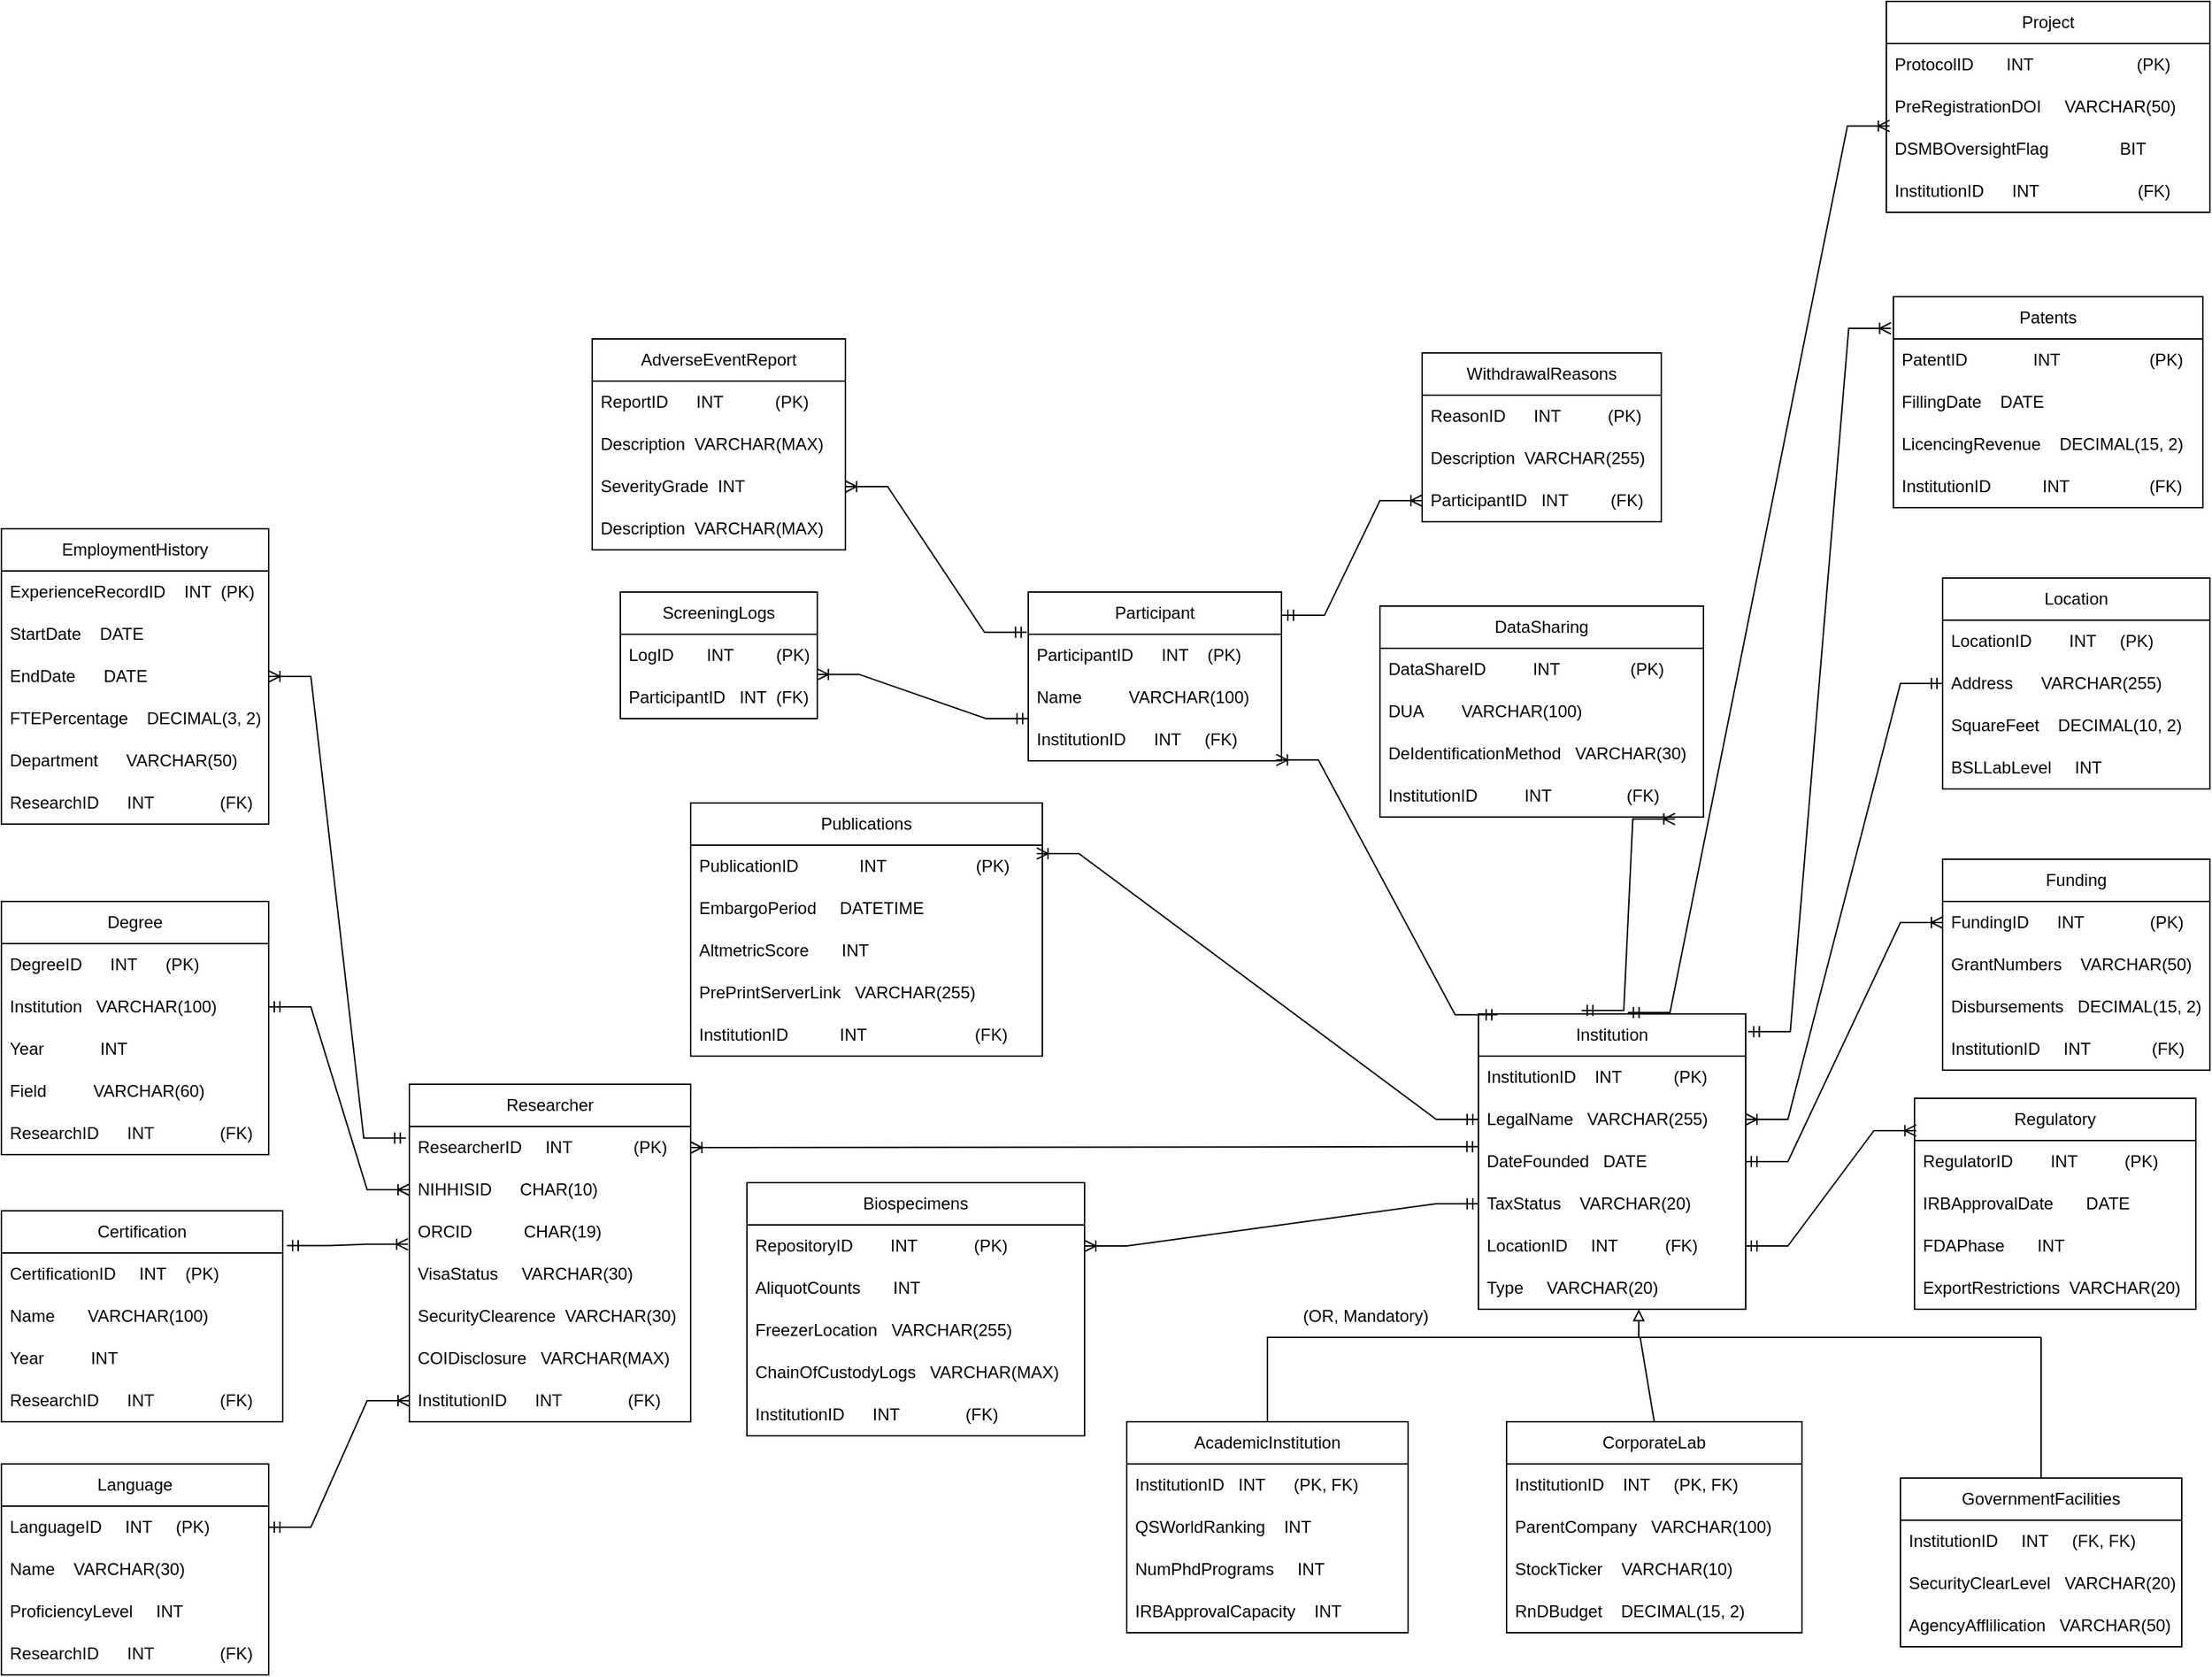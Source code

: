 <mxfile version="27.0.9">
  <diagram name="Page-1" id="7xl27Nad9fIrGrgWLKUk">
    <mxGraphModel dx="2130" dy="1952" grid="1" gridSize="10" guides="1" tooltips="1" connect="1" arrows="1" fold="1" page="1" pageScale="1" pageWidth="827" pageHeight="1169" math="0" shadow="0">
      <root>
        <mxCell id="0" />
        <mxCell id="1" parent="0" />
        <mxCell id="OEnr5w2i3k33_0JYLc7J-1" value="Institution" style="swimlane;fontStyle=0;childLayout=stackLayout;horizontal=1;startSize=30;horizontalStack=0;resizeParent=1;resizeParentMax=0;resizeLast=0;collapsible=1;marginBottom=0;whiteSpace=wrap;html=1;" parent="1" vertex="1">
          <mxGeometry x="260" width="190" height="210" as="geometry" />
        </mxCell>
        <mxCell id="OEnr5w2i3k33_0JYLc7J-2" value="InstitutionID&amp;nbsp; &amp;nbsp; INT&amp;nbsp; &amp;nbsp; &amp;nbsp; &amp;nbsp; &amp;nbsp; &amp;nbsp;(PK)" style="text;strokeColor=none;fillColor=none;align=left;verticalAlign=middle;spacingLeft=4;spacingRight=4;overflow=hidden;points=[[0,0.5],[1,0.5]];portConstraint=eastwest;rotatable=0;whiteSpace=wrap;html=1;" parent="OEnr5w2i3k33_0JYLc7J-1" vertex="1">
          <mxGeometry y="30" width="190" height="30" as="geometry" />
        </mxCell>
        <mxCell id="OEnr5w2i3k33_0JYLc7J-3" value="LegalName&amp;nbsp; &amp;nbsp;VARCHAR(255)" style="text;strokeColor=none;fillColor=none;align=left;verticalAlign=middle;spacingLeft=4;spacingRight=4;overflow=hidden;points=[[0,0.5],[1,0.5]];portConstraint=eastwest;rotatable=0;whiteSpace=wrap;html=1;" parent="OEnr5w2i3k33_0JYLc7J-1" vertex="1">
          <mxGeometry y="60" width="190" height="30" as="geometry" />
        </mxCell>
        <mxCell id="OEnr5w2i3k33_0JYLc7J-4" value="DateFounded&amp;nbsp; &amp;nbsp;DATE" style="text;strokeColor=none;fillColor=none;align=left;verticalAlign=middle;spacingLeft=4;spacingRight=4;overflow=hidden;points=[[0,0.5],[1,0.5]];portConstraint=eastwest;rotatable=0;whiteSpace=wrap;html=1;" parent="OEnr5w2i3k33_0JYLc7J-1" vertex="1">
          <mxGeometry y="90" width="190" height="30" as="geometry" />
        </mxCell>
        <mxCell id="OEnr5w2i3k33_0JYLc7J-5" value="TaxStatus&amp;nbsp; &amp;nbsp; VARCHAR(20)" style="text;strokeColor=none;fillColor=none;align=left;verticalAlign=middle;spacingLeft=4;spacingRight=4;overflow=hidden;points=[[0,0.5],[1,0.5]];portConstraint=eastwest;rotatable=0;whiteSpace=wrap;html=1;" parent="OEnr5w2i3k33_0JYLc7J-1" vertex="1">
          <mxGeometry y="120" width="190" height="30" as="geometry" />
        </mxCell>
        <mxCell id="OEnr5w2i3k33_0JYLc7J-31" value="LocationID&amp;nbsp; &amp;nbsp; &amp;nbsp;INT&amp;nbsp; &amp;nbsp; &amp;nbsp; &amp;nbsp; &amp;nbsp; (FK)" style="text;strokeColor=none;fillColor=none;align=left;verticalAlign=middle;spacingLeft=4;spacingRight=4;overflow=hidden;points=[[0,0.5],[1,0.5]];portConstraint=eastwest;rotatable=0;whiteSpace=wrap;html=1;" parent="OEnr5w2i3k33_0JYLc7J-1" vertex="1">
          <mxGeometry y="150" width="190" height="30" as="geometry" />
        </mxCell>
        <mxCell id="OEnr5w2i3k33_0JYLc7J-151" value="Type&amp;nbsp; &amp;nbsp; &amp;nbsp;VARCHAR(20)" style="text;strokeColor=none;fillColor=none;align=left;verticalAlign=middle;spacingLeft=4;spacingRight=4;overflow=hidden;points=[[0,0.5],[1,0.5]];portConstraint=eastwest;rotatable=0;whiteSpace=wrap;html=1;" parent="OEnr5w2i3k33_0JYLc7J-1" vertex="1">
          <mxGeometry y="180" width="190" height="30" as="geometry" />
        </mxCell>
        <mxCell id="OEnr5w2i3k33_0JYLc7J-6" value="AcademicInstitution" style="swimlane;fontStyle=0;childLayout=stackLayout;horizontal=1;startSize=30;horizontalStack=0;resizeParent=1;resizeParentMax=0;resizeLast=0;collapsible=1;marginBottom=0;whiteSpace=wrap;html=1;" parent="1" vertex="1">
          <mxGeometry x="10" y="290" width="200" height="150" as="geometry" />
        </mxCell>
        <mxCell id="OEnr5w2i3k33_0JYLc7J-7" value="InstitutionID&amp;nbsp; &amp;nbsp;INT&amp;nbsp; &amp;nbsp; &amp;nbsp; (PK, FK)" style="text;strokeColor=none;fillColor=none;align=left;verticalAlign=middle;spacingLeft=4;spacingRight=4;overflow=hidden;points=[[0,0.5],[1,0.5]];portConstraint=eastwest;rotatable=0;whiteSpace=wrap;html=1;" parent="OEnr5w2i3k33_0JYLc7J-6" vertex="1">
          <mxGeometry y="30" width="200" height="30" as="geometry" />
        </mxCell>
        <mxCell id="OEnr5w2i3k33_0JYLc7J-8" value="QSWorldRanking&amp;nbsp; &amp;nbsp; INT" style="text;strokeColor=none;fillColor=none;align=left;verticalAlign=middle;spacingLeft=4;spacingRight=4;overflow=hidden;points=[[0,0.5],[1,0.5]];portConstraint=eastwest;rotatable=0;whiteSpace=wrap;html=1;" parent="OEnr5w2i3k33_0JYLc7J-6" vertex="1">
          <mxGeometry y="60" width="200" height="30" as="geometry" />
        </mxCell>
        <mxCell id="OEnr5w2i3k33_0JYLc7J-9" value="NumPhdPrograms&amp;nbsp; &amp;nbsp; &amp;nbsp;INT" style="text;strokeColor=none;fillColor=none;align=left;verticalAlign=middle;spacingLeft=4;spacingRight=4;overflow=hidden;points=[[0,0.5],[1,0.5]];portConstraint=eastwest;rotatable=0;whiteSpace=wrap;html=1;" parent="OEnr5w2i3k33_0JYLc7J-6" vertex="1">
          <mxGeometry y="90" width="200" height="30" as="geometry" />
        </mxCell>
        <mxCell id="OEnr5w2i3k33_0JYLc7J-10" value="IRBApprovalCapacity&amp;nbsp; &amp;nbsp; INT" style="text;strokeColor=none;fillColor=none;align=left;verticalAlign=middle;spacingLeft=4;spacingRight=4;overflow=hidden;points=[[0,0.5],[1,0.5]];portConstraint=eastwest;rotatable=0;whiteSpace=wrap;html=1;" parent="OEnr5w2i3k33_0JYLc7J-6" vertex="1">
          <mxGeometry y="120" width="200" height="30" as="geometry" />
        </mxCell>
        <mxCell id="OEnr5w2i3k33_0JYLc7J-12" value="CorporateLab" style="swimlane;fontStyle=0;childLayout=stackLayout;horizontal=1;startSize=30;horizontalStack=0;resizeParent=1;resizeParentMax=0;resizeLast=0;collapsible=1;marginBottom=0;whiteSpace=wrap;html=1;" parent="1" vertex="1">
          <mxGeometry x="280" y="290" width="210" height="150" as="geometry" />
        </mxCell>
        <mxCell id="OEnr5w2i3k33_0JYLc7J-13" value="InstitutionID&amp;nbsp; &amp;nbsp; INT&amp;nbsp; &amp;nbsp; &amp;nbsp;(PK, FK)" style="text;strokeColor=none;fillColor=none;align=left;verticalAlign=middle;spacingLeft=4;spacingRight=4;overflow=hidden;points=[[0,0.5],[1,0.5]];portConstraint=eastwest;rotatable=0;whiteSpace=wrap;html=1;" parent="OEnr5w2i3k33_0JYLc7J-12" vertex="1">
          <mxGeometry y="30" width="210" height="30" as="geometry" />
        </mxCell>
        <mxCell id="OEnr5w2i3k33_0JYLc7J-14" value="ParentCompany&amp;nbsp; &amp;nbsp;VARCHAR(100)" style="text;strokeColor=none;fillColor=none;align=left;verticalAlign=middle;spacingLeft=4;spacingRight=4;overflow=hidden;points=[[0,0.5],[1,0.5]];portConstraint=eastwest;rotatable=0;whiteSpace=wrap;html=1;" parent="OEnr5w2i3k33_0JYLc7J-12" vertex="1">
          <mxGeometry y="60" width="210" height="30" as="geometry" />
        </mxCell>
        <mxCell id="OEnr5w2i3k33_0JYLc7J-15" value="StockTicker&amp;nbsp; &amp;nbsp; VARCHAR(10)" style="text;strokeColor=none;fillColor=none;align=left;verticalAlign=middle;spacingLeft=4;spacingRight=4;overflow=hidden;points=[[0,0.5],[1,0.5]];portConstraint=eastwest;rotatable=0;whiteSpace=wrap;html=1;" parent="OEnr5w2i3k33_0JYLc7J-12" vertex="1">
          <mxGeometry y="90" width="210" height="30" as="geometry" />
        </mxCell>
        <mxCell id="OEnr5w2i3k33_0JYLc7J-16" value="RnDBudget&amp;nbsp; &amp;nbsp; DECIMAL(15, 2)" style="text;strokeColor=none;fillColor=none;align=left;verticalAlign=middle;spacingLeft=4;spacingRight=4;overflow=hidden;points=[[0,0.5],[1,0.5]];portConstraint=eastwest;rotatable=0;whiteSpace=wrap;html=1;" parent="OEnr5w2i3k33_0JYLc7J-12" vertex="1">
          <mxGeometry y="120" width="210" height="30" as="geometry" />
        </mxCell>
        <mxCell id="OEnr5w2i3k33_0JYLc7J-17" value="GovernmentFacilities" style="swimlane;fontStyle=0;childLayout=stackLayout;horizontal=1;startSize=30;horizontalStack=0;resizeParent=1;resizeParentMax=0;resizeLast=0;collapsible=1;marginBottom=0;whiteSpace=wrap;html=1;" parent="1" vertex="1">
          <mxGeometry x="560" y="330" width="200" height="120" as="geometry" />
        </mxCell>
        <mxCell id="OEnr5w2i3k33_0JYLc7J-18" value="InstitutionID&amp;nbsp; &amp;nbsp; &amp;nbsp;INT&amp;nbsp; &amp;nbsp; &amp;nbsp;(FK, FK)" style="text;strokeColor=none;fillColor=none;align=left;verticalAlign=middle;spacingLeft=4;spacingRight=4;overflow=hidden;points=[[0,0.5],[1,0.5]];portConstraint=eastwest;rotatable=0;whiteSpace=wrap;html=1;" parent="OEnr5w2i3k33_0JYLc7J-17" vertex="1">
          <mxGeometry y="30" width="200" height="30" as="geometry" />
        </mxCell>
        <mxCell id="OEnr5w2i3k33_0JYLc7J-19" value="SecurityClearLevel&amp;nbsp; &amp;nbsp;VARCHAR(20)" style="text;strokeColor=none;fillColor=none;align=left;verticalAlign=middle;spacingLeft=4;spacingRight=4;overflow=hidden;points=[[0,0.5],[1,0.5]];portConstraint=eastwest;rotatable=0;whiteSpace=wrap;html=1;" parent="OEnr5w2i3k33_0JYLc7J-17" vertex="1">
          <mxGeometry y="60" width="200" height="30" as="geometry" />
        </mxCell>
        <mxCell id="OEnr5w2i3k33_0JYLc7J-20" value="AgencyAfflilication&amp;nbsp; &amp;nbsp;VARCHAR(50)" style="text;strokeColor=none;fillColor=none;align=left;verticalAlign=middle;spacingLeft=4;spacingRight=4;overflow=hidden;points=[[0,0.5],[1,0.5]];portConstraint=eastwest;rotatable=0;whiteSpace=wrap;html=1;" parent="OEnr5w2i3k33_0JYLc7J-17" vertex="1">
          <mxGeometry y="90" width="200" height="30" as="geometry" />
        </mxCell>
        <mxCell id="OEnr5w2i3k33_0JYLc7J-21" value="" style="endArrow=none;html=1;rounded=0;" parent="1" edge="1">
          <mxGeometry width="50" height="50" relative="1" as="geometry">
            <mxPoint x="110" y="230" as="sourcePoint" />
            <mxPoint x="660" y="230" as="targetPoint" />
          </mxGeometry>
        </mxCell>
        <mxCell id="OEnr5w2i3k33_0JYLc7J-22" value="" style="endArrow=none;html=1;rounded=0;entryX=0.5;entryY=0;entryDx=0;entryDy=0;" parent="1" target="OEnr5w2i3k33_0JYLc7J-17" edge="1">
          <mxGeometry width="50" height="50" relative="1" as="geometry">
            <mxPoint x="660" y="230" as="sourcePoint" />
            <mxPoint x="670" y="60" as="targetPoint" />
          </mxGeometry>
        </mxCell>
        <mxCell id="OEnr5w2i3k33_0JYLc7J-23" value="" style="endArrow=none;html=1;rounded=0;exitX=0.5;exitY=0;exitDx=0;exitDy=0;" parent="1" source="OEnr5w2i3k33_0JYLc7J-12" edge="1">
          <mxGeometry width="50" height="50" relative="1" as="geometry">
            <mxPoint x="370" y="240" as="sourcePoint" />
            <mxPoint x="375" y="230" as="targetPoint" />
          </mxGeometry>
        </mxCell>
        <mxCell id="OEnr5w2i3k33_0JYLc7J-24" value="" style="endArrow=none;html=1;rounded=0;exitX=0.5;exitY=0;exitDx=0;exitDy=0;" parent="1" source="OEnr5w2i3k33_0JYLc7J-6" edge="1">
          <mxGeometry width="50" height="50" relative="1" as="geometry">
            <mxPoint x="60" y="250" as="sourcePoint" />
            <mxPoint x="110" y="230" as="targetPoint" />
          </mxGeometry>
        </mxCell>
        <mxCell id="OEnr5w2i3k33_0JYLc7J-25" value="" style="endArrow=block;html=1;endFill=0;edgeStyle=elbowEdgeStyle;elbow=vertical;rounded=0;" parent="1" edge="1">
          <mxGeometry width="100" height="75" relative="1" as="geometry">
            <mxPoint x="110" y="240" as="sourcePoint" />
            <mxPoint x="374" y="210" as="targetPoint" />
            <Array as="points">
              <mxPoint x="319" y="230" />
            </Array>
          </mxGeometry>
        </mxCell>
        <mxCell id="OEnr5w2i3k33_0JYLc7J-26" value="Location" style="swimlane;fontStyle=0;childLayout=stackLayout;horizontal=1;startSize=30;horizontalStack=0;resizeParent=1;resizeParentMax=0;resizeLast=0;collapsible=1;marginBottom=0;whiteSpace=wrap;html=1;" parent="1" vertex="1">
          <mxGeometry x="590" y="-310" width="190" height="150" as="geometry" />
        </mxCell>
        <mxCell id="OEnr5w2i3k33_0JYLc7J-27" value="LocationID&amp;nbsp; &amp;nbsp; &amp;nbsp; &amp;nbsp; INT&amp;nbsp; &amp;nbsp; &amp;nbsp;(PK)" style="text;strokeColor=none;fillColor=none;align=left;verticalAlign=middle;spacingLeft=4;spacingRight=4;overflow=hidden;points=[[0,0.5],[1,0.5]];portConstraint=eastwest;rotatable=0;whiteSpace=wrap;html=1;" parent="OEnr5w2i3k33_0JYLc7J-26" vertex="1">
          <mxGeometry y="30" width="190" height="30" as="geometry" />
        </mxCell>
        <mxCell id="OEnr5w2i3k33_0JYLc7J-28" value="Address&amp;nbsp; &amp;nbsp; &amp;nbsp; VARCHAR(255)" style="text;strokeColor=none;fillColor=none;align=left;verticalAlign=middle;spacingLeft=4;spacingRight=4;overflow=hidden;points=[[0,0.5],[1,0.5]];portConstraint=eastwest;rotatable=0;whiteSpace=wrap;html=1;" parent="OEnr5w2i3k33_0JYLc7J-26" vertex="1">
          <mxGeometry y="60" width="190" height="30" as="geometry" />
        </mxCell>
        <mxCell id="OEnr5w2i3k33_0JYLc7J-29" value="SquareFeet&amp;nbsp; &amp;nbsp; DECIMAL(10, 2)" style="text;strokeColor=none;fillColor=none;align=left;verticalAlign=middle;spacingLeft=4;spacingRight=4;overflow=hidden;points=[[0,0.5],[1,0.5]];portConstraint=eastwest;rotatable=0;whiteSpace=wrap;html=1;" parent="OEnr5w2i3k33_0JYLc7J-26" vertex="1">
          <mxGeometry y="90" width="190" height="30" as="geometry" />
        </mxCell>
        <mxCell id="OEnr5w2i3k33_0JYLc7J-33" value="BSLLabLevel&amp;nbsp; &amp;nbsp; &amp;nbsp;INT" style="text;strokeColor=none;fillColor=none;align=left;verticalAlign=middle;spacingLeft=4;spacingRight=4;overflow=hidden;points=[[0,0.5],[1,0.5]];portConstraint=eastwest;rotatable=0;whiteSpace=wrap;html=1;" parent="OEnr5w2i3k33_0JYLc7J-26" vertex="1">
          <mxGeometry y="120" width="190" height="30" as="geometry" />
        </mxCell>
        <mxCell id="OEnr5w2i3k33_0JYLc7J-32" value="" style="edgeStyle=entityRelationEdgeStyle;fontSize=12;html=1;endArrow=ERoneToMany;startArrow=ERmandOne;rounded=0;entryX=1;entryY=0.5;entryDx=0;entryDy=0;" parent="1" source="OEnr5w2i3k33_0JYLc7J-28" target="OEnr5w2i3k33_0JYLc7J-3" edge="1">
          <mxGeometry width="100" height="100" relative="1" as="geometry">
            <mxPoint x="490" y="240" as="sourcePoint" />
            <mxPoint x="590" y="140" as="targetPoint" />
          </mxGeometry>
        </mxCell>
        <mxCell id="OEnr5w2i3k33_0JYLc7J-34" value="(OR, Mandatory)" style="text;html=1;align=center;verticalAlign=middle;whiteSpace=wrap;rounded=0;" parent="1" vertex="1">
          <mxGeometry x="120" y="200" width="120" height="30" as="geometry" />
        </mxCell>
        <mxCell id="OEnr5w2i3k33_0JYLc7J-35" value="Researcher" style="swimlane;fontStyle=0;childLayout=stackLayout;horizontal=1;startSize=30;horizontalStack=0;resizeParent=1;resizeParentMax=0;resizeLast=0;collapsible=1;marginBottom=0;whiteSpace=wrap;html=1;" parent="1" vertex="1">
          <mxGeometry x="-500" y="50" width="200" height="240" as="geometry" />
        </mxCell>
        <mxCell id="OEnr5w2i3k33_0JYLc7J-36" value="ResearcherID&amp;nbsp; &amp;nbsp; &amp;nbsp;INT&amp;nbsp; &amp;nbsp; &amp;nbsp; &amp;nbsp; &amp;nbsp; &amp;nbsp; &amp;nbsp;(PK)" style="text;strokeColor=none;fillColor=none;align=left;verticalAlign=middle;spacingLeft=4;spacingRight=4;overflow=hidden;points=[[0,0.5],[1,0.5]];portConstraint=eastwest;rotatable=0;whiteSpace=wrap;html=1;" parent="OEnr5w2i3k33_0JYLc7J-35" vertex="1">
          <mxGeometry y="30" width="200" height="30" as="geometry" />
        </mxCell>
        <mxCell id="OEnr5w2i3k33_0JYLc7J-37" value="NIHHISID&amp;nbsp; &amp;nbsp; &amp;nbsp; CHAR(10)" style="text;strokeColor=none;fillColor=none;align=left;verticalAlign=middle;spacingLeft=4;spacingRight=4;overflow=hidden;points=[[0,0.5],[1,0.5]];portConstraint=eastwest;rotatable=0;whiteSpace=wrap;html=1;" parent="OEnr5w2i3k33_0JYLc7J-35" vertex="1">
          <mxGeometry y="60" width="200" height="30" as="geometry" />
        </mxCell>
        <mxCell id="OEnr5w2i3k33_0JYLc7J-38" value="ORCID&amp;nbsp; &amp;nbsp; &amp;nbsp; &amp;nbsp; &amp;nbsp; &amp;nbsp;CHAR(19)" style="text;strokeColor=none;fillColor=none;align=left;verticalAlign=middle;spacingLeft=4;spacingRight=4;overflow=hidden;points=[[0,0.5],[1,0.5]];portConstraint=eastwest;rotatable=0;whiteSpace=wrap;html=1;" parent="OEnr5w2i3k33_0JYLc7J-35" vertex="1">
          <mxGeometry y="90" width="200" height="30" as="geometry" />
        </mxCell>
        <mxCell id="OEnr5w2i3k33_0JYLc7J-39" value="VisaStatus&amp;nbsp; &amp;nbsp; &amp;nbsp;VARCHAR(30)" style="text;strokeColor=none;fillColor=none;align=left;verticalAlign=middle;spacingLeft=4;spacingRight=4;overflow=hidden;points=[[0,0.5],[1,0.5]];portConstraint=eastwest;rotatable=0;whiteSpace=wrap;html=1;" parent="OEnr5w2i3k33_0JYLc7J-35" vertex="1">
          <mxGeometry y="120" width="200" height="30" as="geometry" />
        </mxCell>
        <mxCell id="OEnr5w2i3k33_0JYLc7J-40" value="SecurityClearence&amp;nbsp; VARCHAR(30)" style="text;strokeColor=none;fillColor=none;align=left;verticalAlign=middle;spacingLeft=4;spacingRight=4;overflow=hidden;points=[[0,0.5],[1,0.5]];portConstraint=eastwest;rotatable=0;whiteSpace=wrap;html=1;" parent="OEnr5w2i3k33_0JYLc7J-35" vertex="1">
          <mxGeometry y="150" width="200" height="30" as="geometry" />
        </mxCell>
        <mxCell id="OEnr5w2i3k33_0JYLc7J-41" value="COIDisclosure&amp;nbsp; &amp;nbsp;VARCHAR(MAX)" style="text;strokeColor=none;fillColor=none;align=left;verticalAlign=middle;spacingLeft=4;spacingRight=4;overflow=hidden;points=[[0,0.5],[1,0.5]];portConstraint=eastwest;rotatable=0;whiteSpace=wrap;html=1;" parent="OEnr5w2i3k33_0JYLc7J-35" vertex="1">
          <mxGeometry y="180" width="200" height="30" as="geometry" />
        </mxCell>
        <mxCell id="OEnr5w2i3k33_0JYLc7J-48" value="InstitutionID&amp;nbsp; &amp;nbsp; &amp;nbsp; INT&amp;nbsp; &amp;nbsp; &amp;nbsp; &amp;nbsp; &amp;nbsp; &amp;nbsp; &amp;nbsp; (FK)" style="text;strokeColor=none;fillColor=none;align=left;verticalAlign=middle;spacingLeft=4;spacingRight=4;overflow=hidden;points=[[0,0.5],[1,0.5]];portConstraint=eastwest;rotatable=0;whiteSpace=wrap;html=1;" parent="OEnr5w2i3k33_0JYLc7J-35" vertex="1">
          <mxGeometry y="210" width="200" height="30" as="geometry" />
        </mxCell>
        <mxCell id="OEnr5w2i3k33_0JYLc7J-42" value="EmploymentHistory" style="swimlane;fontStyle=0;childLayout=stackLayout;horizontal=1;startSize=30;horizontalStack=0;resizeParent=1;resizeParentMax=0;resizeLast=0;collapsible=1;marginBottom=0;whiteSpace=wrap;html=1;" parent="1" vertex="1">
          <mxGeometry x="-790" y="-345" width="190" height="210" as="geometry" />
        </mxCell>
        <mxCell id="OEnr5w2i3k33_0JYLc7J-43" value="ExperienceRecordID&amp;nbsp; &amp;nbsp; INT&amp;nbsp; (PK)" style="text;strokeColor=none;fillColor=none;align=left;verticalAlign=middle;spacingLeft=4;spacingRight=4;overflow=hidden;points=[[0,0.5],[1,0.5]];portConstraint=eastwest;rotatable=0;whiteSpace=wrap;html=1;" parent="OEnr5w2i3k33_0JYLc7J-42" vertex="1">
          <mxGeometry y="30" width="190" height="30" as="geometry" />
        </mxCell>
        <mxCell id="OEnr5w2i3k33_0JYLc7J-44" value="StartDate&amp;nbsp; &amp;nbsp; DATE" style="text;strokeColor=none;fillColor=none;align=left;verticalAlign=middle;spacingLeft=4;spacingRight=4;overflow=hidden;points=[[0,0.5],[1,0.5]];portConstraint=eastwest;rotatable=0;whiteSpace=wrap;html=1;" parent="OEnr5w2i3k33_0JYLc7J-42" vertex="1">
          <mxGeometry y="60" width="190" height="30" as="geometry" />
        </mxCell>
        <mxCell id="OEnr5w2i3k33_0JYLc7J-45" value="EndDate&amp;nbsp; &amp;nbsp; &amp;nbsp; DATE" style="text;strokeColor=none;fillColor=none;align=left;verticalAlign=middle;spacingLeft=4;spacingRight=4;overflow=hidden;points=[[0,0.5],[1,0.5]];portConstraint=eastwest;rotatable=0;whiteSpace=wrap;html=1;" parent="OEnr5w2i3k33_0JYLc7J-42" vertex="1">
          <mxGeometry y="90" width="190" height="30" as="geometry" />
        </mxCell>
        <mxCell id="OEnr5w2i3k33_0JYLc7J-47" value="FTEPercentage&amp;nbsp; &amp;nbsp; DECIMAL(3, 2)" style="text;strokeColor=none;fillColor=none;align=left;verticalAlign=middle;spacingLeft=4;spacingRight=4;overflow=hidden;points=[[0,0.5],[1,0.5]];portConstraint=eastwest;rotatable=0;whiteSpace=wrap;html=1;" parent="OEnr5w2i3k33_0JYLc7J-42" vertex="1">
          <mxGeometry y="120" width="190" height="30" as="geometry" />
        </mxCell>
        <mxCell id="OEnr5w2i3k33_0JYLc7J-49" value="Department&amp;nbsp; &amp;nbsp; &amp;nbsp; VARCHAR(50)" style="text;strokeColor=none;fillColor=none;align=left;verticalAlign=middle;spacingLeft=4;spacingRight=4;overflow=hidden;points=[[0,0.5],[1,0.5]];portConstraint=eastwest;rotatable=0;whiteSpace=wrap;html=1;" parent="OEnr5w2i3k33_0JYLc7J-42" vertex="1">
          <mxGeometry y="150" width="190" height="30" as="geometry" />
        </mxCell>
        <mxCell id="OEnr5w2i3k33_0JYLc7J-50" value="ResearchID&amp;nbsp; &amp;nbsp; &amp;nbsp; INT&amp;nbsp; &amp;nbsp; &amp;nbsp; &amp;nbsp; &amp;nbsp; &amp;nbsp; &amp;nbsp; (FK)" style="text;strokeColor=none;fillColor=none;align=left;verticalAlign=middle;spacingLeft=4;spacingRight=4;overflow=hidden;points=[[0,0.5],[1,0.5]];portConstraint=eastwest;rotatable=0;whiteSpace=wrap;html=1;" parent="OEnr5w2i3k33_0JYLc7J-42" vertex="1">
          <mxGeometry y="180" width="190" height="30" as="geometry" />
        </mxCell>
        <mxCell id="OEnr5w2i3k33_0JYLc7J-46" value="" style="edgeStyle=entityRelationEdgeStyle;fontSize=12;html=1;endArrow=ERoneToMany;startArrow=ERmandOne;rounded=0;entryX=1;entryY=0.5;entryDx=0;entryDy=0;exitX=-0.001;exitY=0.147;exitDx=0;exitDy=0;exitPerimeter=0;" parent="1" source="OEnr5w2i3k33_0JYLc7J-4" target="OEnr5w2i3k33_0JYLc7J-36" edge="1">
          <mxGeometry width="100" height="100" relative="1" as="geometry">
            <mxPoint x="-130" y="560" as="sourcePoint" />
            <mxPoint x="-30" y="460" as="targetPoint" />
          </mxGeometry>
        </mxCell>
        <mxCell id="OEnr5w2i3k33_0JYLc7J-53" value="" style="edgeStyle=entityRelationEdgeStyle;fontSize=12;html=1;endArrow=ERoneToMany;startArrow=ERmandOne;rounded=0;exitX=-0.012;exitY=0.275;exitDx=0;exitDy=0;exitPerimeter=0;" parent="1" source="OEnr5w2i3k33_0JYLc7J-36" target="OEnr5w2i3k33_0JYLc7J-42" edge="1">
          <mxGeometry width="100" height="100" relative="1" as="geometry">
            <mxPoint x="-490" y="350" as="sourcePoint" />
            <mxPoint x="-510" y="530" as="targetPoint" />
            <Array as="points">
              <mxPoint x="-500" y="390" />
            </Array>
          </mxGeometry>
        </mxCell>
        <mxCell id="OEnr5w2i3k33_0JYLc7J-61" value="Degree" style="swimlane;fontStyle=0;childLayout=stackLayout;horizontal=1;startSize=30;horizontalStack=0;resizeParent=1;resizeParentMax=0;resizeLast=0;collapsible=1;marginBottom=0;whiteSpace=wrap;html=1;" parent="1" vertex="1">
          <mxGeometry x="-790" y="-80" width="190" height="180" as="geometry" />
        </mxCell>
        <mxCell id="OEnr5w2i3k33_0JYLc7J-62" value="DegreeID&amp;nbsp; &amp;nbsp; &amp;nbsp; INT&amp;nbsp; &amp;nbsp; &amp;nbsp; (PK)" style="text;strokeColor=none;fillColor=none;align=left;verticalAlign=middle;spacingLeft=4;spacingRight=4;overflow=hidden;points=[[0,0.5],[1,0.5]];portConstraint=eastwest;rotatable=0;whiteSpace=wrap;html=1;" parent="OEnr5w2i3k33_0JYLc7J-61" vertex="1">
          <mxGeometry y="30" width="190" height="30" as="geometry" />
        </mxCell>
        <mxCell id="OEnr5w2i3k33_0JYLc7J-63" value="Institution&amp;nbsp; &amp;nbsp;VARCHAR(100)" style="text;strokeColor=none;fillColor=none;align=left;verticalAlign=middle;spacingLeft=4;spacingRight=4;overflow=hidden;points=[[0,0.5],[1,0.5]];portConstraint=eastwest;rotatable=0;whiteSpace=wrap;html=1;" parent="OEnr5w2i3k33_0JYLc7J-61" vertex="1">
          <mxGeometry y="60" width="190" height="30" as="geometry" />
        </mxCell>
        <mxCell id="OEnr5w2i3k33_0JYLc7J-64" value="Year&amp;nbsp; &amp;nbsp; &amp;nbsp; &amp;nbsp; &amp;nbsp; &amp;nbsp; INT" style="text;strokeColor=none;fillColor=none;align=left;verticalAlign=middle;spacingLeft=4;spacingRight=4;overflow=hidden;points=[[0,0.5],[1,0.5]];portConstraint=eastwest;rotatable=0;whiteSpace=wrap;html=1;" parent="OEnr5w2i3k33_0JYLc7J-61" vertex="1">
          <mxGeometry y="90" width="190" height="30" as="geometry" />
        </mxCell>
        <mxCell id="OEnr5w2i3k33_0JYLc7J-65" value="Field&amp;nbsp; &amp;nbsp; &amp;nbsp; &amp;nbsp; &amp;nbsp; VARCHAR(60)" style="text;strokeColor=none;fillColor=none;align=left;verticalAlign=middle;spacingLeft=4;spacingRight=4;overflow=hidden;points=[[0,0.5],[1,0.5]];portConstraint=eastwest;rotatable=0;whiteSpace=wrap;html=1;" parent="OEnr5w2i3k33_0JYLc7J-61" vertex="1">
          <mxGeometry y="120" width="190" height="30" as="geometry" />
        </mxCell>
        <mxCell id="HhHycgrNs5dMxxYR8q6b-7" value="ResearchID&amp;nbsp; &amp;nbsp; &amp;nbsp; INT&amp;nbsp; &amp;nbsp; &amp;nbsp; &amp;nbsp; &amp;nbsp; &amp;nbsp; &amp;nbsp; (FK)" style="text;strokeColor=none;fillColor=none;align=left;verticalAlign=middle;spacingLeft=4;spacingRight=4;overflow=hidden;points=[[0,0.5],[1,0.5]];portConstraint=eastwest;rotatable=0;whiteSpace=wrap;html=1;" vertex="1" parent="OEnr5w2i3k33_0JYLc7J-61">
          <mxGeometry y="150" width="190" height="30" as="geometry" />
        </mxCell>
        <mxCell id="OEnr5w2i3k33_0JYLc7J-66" value="Certification" style="swimlane;fontStyle=0;childLayout=stackLayout;horizontal=1;startSize=30;horizontalStack=0;resizeParent=1;resizeParentMax=0;resizeLast=0;collapsible=1;marginBottom=0;whiteSpace=wrap;html=1;" parent="1" vertex="1">
          <mxGeometry x="-790" y="140" width="200" height="150" as="geometry" />
        </mxCell>
        <mxCell id="OEnr5w2i3k33_0JYLc7J-67" value="CertificationID&amp;nbsp; &amp;nbsp; &amp;nbsp;INT&amp;nbsp; &amp;nbsp; (PK)" style="text;strokeColor=none;fillColor=none;align=left;verticalAlign=middle;spacingLeft=4;spacingRight=4;overflow=hidden;points=[[0,0.5],[1,0.5]];portConstraint=eastwest;rotatable=0;whiteSpace=wrap;html=1;" parent="OEnr5w2i3k33_0JYLc7J-66" vertex="1">
          <mxGeometry y="30" width="200" height="30" as="geometry" />
        </mxCell>
        <mxCell id="OEnr5w2i3k33_0JYLc7J-68" value="Name&amp;nbsp; &amp;nbsp; &amp;nbsp; &amp;nbsp;VARCHAR(100)" style="text;strokeColor=none;fillColor=none;align=left;verticalAlign=middle;spacingLeft=4;spacingRight=4;overflow=hidden;points=[[0,0.5],[1,0.5]];portConstraint=eastwest;rotatable=0;whiteSpace=wrap;html=1;" parent="OEnr5w2i3k33_0JYLc7J-66" vertex="1">
          <mxGeometry y="60" width="200" height="30" as="geometry" />
        </mxCell>
        <mxCell id="OEnr5w2i3k33_0JYLc7J-69" value="Year&amp;nbsp; &amp;nbsp; &amp;nbsp; &amp;nbsp; &amp;nbsp; INT" style="text;strokeColor=none;fillColor=none;align=left;verticalAlign=middle;spacingLeft=4;spacingRight=4;overflow=hidden;points=[[0,0.5],[1,0.5]];portConstraint=eastwest;rotatable=0;whiteSpace=wrap;html=1;" parent="OEnr5w2i3k33_0JYLc7J-66" vertex="1">
          <mxGeometry y="90" width="200" height="30" as="geometry" />
        </mxCell>
        <mxCell id="HhHycgrNs5dMxxYR8q6b-8" value="ResearchID&amp;nbsp; &amp;nbsp; &amp;nbsp; INT&amp;nbsp; &amp;nbsp; &amp;nbsp; &amp;nbsp; &amp;nbsp; &amp;nbsp; &amp;nbsp; (FK)" style="text;strokeColor=none;fillColor=none;align=left;verticalAlign=middle;spacingLeft=4;spacingRight=4;overflow=hidden;points=[[0,0.5],[1,0.5]];portConstraint=eastwest;rotatable=0;whiteSpace=wrap;html=1;" vertex="1" parent="OEnr5w2i3k33_0JYLc7J-66">
          <mxGeometry y="120" width="200" height="30" as="geometry" />
        </mxCell>
        <mxCell id="OEnr5w2i3k33_0JYLc7J-70" value="Language" style="swimlane;fontStyle=0;childLayout=stackLayout;horizontal=1;startSize=30;horizontalStack=0;resizeParent=1;resizeParentMax=0;resizeLast=0;collapsible=1;marginBottom=0;whiteSpace=wrap;html=1;" parent="1" vertex="1">
          <mxGeometry x="-790" y="320" width="190" height="150" as="geometry" />
        </mxCell>
        <mxCell id="OEnr5w2i3k33_0JYLc7J-71" value="LanguageID&amp;nbsp; &amp;nbsp; &amp;nbsp;INT&amp;nbsp; &amp;nbsp; &amp;nbsp;(PK)" style="text;strokeColor=none;fillColor=none;align=left;verticalAlign=middle;spacingLeft=4;spacingRight=4;overflow=hidden;points=[[0,0.5],[1,0.5]];portConstraint=eastwest;rotatable=0;whiteSpace=wrap;html=1;" parent="OEnr5w2i3k33_0JYLc7J-70" vertex="1">
          <mxGeometry y="30" width="190" height="30" as="geometry" />
        </mxCell>
        <mxCell id="OEnr5w2i3k33_0JYLc7J-72" value="Name&amp;nbsp; &amp;nbsp; VARCHAR(30)" style="text;strokeColor=none;fillColor=none;align=left;verticalAlign=middle;spacingLeft=4;spacingRight=4;overflow=hidden;points=[[0,0.5],[1,0.5]];portConstraint=eastwest;rotatable=0;whiteSpace=wrap;html=1;" parent="OEnr5w2i3k33_0JYLc7J-70" vertex="1">
          <mxGeometry y="60" width="190" height="30" as="geometry" />
        </mxCell>
        <mxCell id="OEnr5w2i3k33_0JYLc7J-73" value="ProficiencyLevel&amp;nbsp; &amp;nbsp; &amp;nbsp;INT" style="text;strokeColor=none;fillColor=none;align=left;verticalAlign=middle;spacingLeft=4;spacingRight=4;overflow=hidden;points=[[0,0.5],[1,0.5]];portConstraint=eastwest;rotatable=0;whiteSpace=wrap;html=1;" parent="OEnr5w2i3k33_0JYLc7J-70" vertex="1">
          <mxGeometry y="90" width="190" height="30" as="geometry" />
        </mxCell>
        <mxCell id="HhHycgrNs5dMxxYR8q6b-9" value="ResearchID&amp;nbsp; &amp;nbsp; &amp;nbsp; INT&amp;nbsp; &amp;nbsp; &amp;nbsp; &amp;nbsp; &amp;nbsp; &amp;nbsp; &amp;nbsp; (FK)" style="text;strokeColor=none;fillColor=none;align=left;verticalAlign=middle;spacingLeft=4;spacingRight=4;overflow=hidden;points=[[0,0.5],[1,0.5]];portConstraint=eastwest;rotatable=0;whiteSpace=wrap;html=1;" vertex="1" parent="OEnr5w2i3k33_0JYLc7J-70">
          <mxGeometry y="120" width="190" height="30" as="geometry" />
        </mxCell>
        <mxCell id="OEnr5w2i3k33_0JYLc7J-74" value="" style="edgeStyle=entityRelationEdgeStyle;fontSize=12;html=1;endArrow=ERoneToMany;startArrow=ERmandOne;rounded=0;exitX=1.015;exitY=0.165;exitDx=0;exitDy=0;exitPerimeter=0;entryX=-0.005;entryY=0.793;entryDx=0;entryDy=0;entryPerimeter=0;" parent="1" source="OEnr5w2i3k33_0JYLc7J-66" edge="1" target="OEnr5w2i3k33_0JYLc7J-38">
          <mxGeometry width="100" height="100" relative="1" as="geometry">
            <mxPoint x="-130" y="810" as="sourcePoint" />
            <mxPoint x="-170" y="410" as="targetPoint" />
          </mxGeometry>
        </mxCell>
        <mxCell id="OEnr5w2i3k33_0JYLc7J-76" value="Biospecimens" style="swimlane;fontStyle=0;childLayout=stackLayout;horizontal=1;startSize=30;horizontalStack=0;resizeParent=1;resizeParentMax=0;resizeLast=0;collapsible=1;marginBottom=0;whiteSpace=wrap;html=1;" parent="1" vertex="1">
          <mxGeometry x="-260" y="120" width="240" height="180" as="geometry" />
        </mxCell>
        <mxCell id="OEnr5w2i3k33_0JYLc7J-77" value="RepositoryID&amp;nbsp; &amp;nbsp; &amp;nbsp; &amp;nbsp; INT&amp;nbsp; &amp;nbsp; &amp;nbsp; &amp;nbsp; &amp;nbsp; &amp;nbsp; (PK)" style="text;strokeColor=none;fillColor=none;align=left;verticalAlign=middle;spacingLeft=4;spacingRight=4;overflow=hidden;points=[[0,0.5],[1,0.5]];portConstraint=eastwest;rotatable=0;whiteSpace=wrap;html=1;" parent="OEnr5w2i3k33_0JYLc7J-76" vertex="1">
          <mxGeometry y="30" width="240" height="30" as="geometry" />
        </mxCell>
        <mxCell id="OEnr5w2i3k33_0JYLc7J-78" value="AliquotCounts&amp;nbsp; &amp;nbsp; &amp;nbsp; &amp;nbsp;INT" style="text;strokeColor=none;fillColor=none;align=left;verticalAlign=middle;spacingLeft=4;spacingRight=4;overflow=hidden;points=[[0,0.5],[1,0.5]];portConstraint=eastwest;rotatable=0;whiteSpace=wrap;html=1;" parent="OEnr5w2i3k33_0JYLc7J-76" vertex="1">
          <mxGeometry y="60" width="240" height="30" as="geometry" />
        </mxCell>
        <mxCell id="OEnr5w2i3k33_0JYLc7J-79" value="FreezerLocation&amp;nbsp; &amp;nbsp;VARCHAR(255)" style="text;strokeColor=none;fillColor=none;align=left;verticalAlign=middle;spacingLeft=4;spacingRight=4;overflow=hidden;points=[[0,0.5],[1,0.5]];portConstraint=eastwest;rotatable=0;whiteSpace=wrap;html=1;" parent="OEnr5w2i3k33_0JYLc7J-76" vertex="1">
          <mxGeometry y="90" width="240" height="30" as="geometry" />
        </mxCell>
        <mxCell id="OEnr5w2i3k33_0JYLc7J-81" value="ChainOfCustodyLogs&amp;nbsp; &amp;nbsp;VARCHAR(MAX)" style="text;strokeColor=none;fillColor=none;align=left;verticalAlign=middle;spacingLeft=4;spacingRight=4;overflow=hidden;points=[[0,0.5],[1,0.5]];portConstraint=eastwest;rotatable=0;whiteSpace=wrap;html=1;" parent="OEnr5w2i3k33_0JYLc7J-76" vertex="1">
          <mxGeometry y="120" width="240" height="30" as="geometry" />
        </mxCell>
        <mxCell id="OEnr5w2i3k33_0JYLc7J-80" value="InstitutionID&amp;nbsp; &amp;nbsp; &amp;nbsp; INT&amp;nbsp; &amp;nbsp; &amp;nbsp; &amp;nbsp; &amp;nbsp; &amp;nbsp; &amp;nbsp; (FK)" style="text;strokeColor=none;fillColor=none;align=left;verticalAlign=middle;spacingLeft=4;spacingRight=4;overflow=hidden;points=[[0,0.5],[1,0.5]];portConstraint=eastwest;rotatable=0;whiteSpace=wrap;html=1;" parent="OEnr5w2i3k33_0JYLc7J-76" vertex="1">
          <mxGeometry y="150" width="240" height="30" as="geometry" />
        </mxCell>
        <mxCell id="OEnr5w2i3k33_0JYLc7J-82" value="" style="edgeStyle=entityRelationEdgeStyle;fontSize=12;html=1;endArrow=ERoneToMany;startArrow=ERmandOne;rounded=0;exitX=0;exitY=0.5;exitDx=0;exitDy=0;entryX=1;entryY=0.5;entryDx=0;entryDy=0;" parent="1" source="OEnr5w2i3k33_0JYLc7J-5" target="OEnr5w2i3k33_0JYLc7J-77" edge="1">
          <mxGeometry width="100" height="100" relative="1" as="geometry">
            <mxPoint x="52.12" y="210.0" as="sourcePoint" />
            <mxPoint x="-440" y="108.47" as="targetPoint" />
          </mxGeometry>
        </mxCell>
        <mxCell id="OEnr5w2i3k33_0JYLc7J-84" value="" style="edgeStyle=entityRelationEdgeStyle;fontSize=12;html=1;endArrow=ERoneToMany;startArrow=ERmandOne;rounded=0;entryX=0;entryY=0.5;entryDx=0;entryDy=0;" parent="1" source="OEnr5w2i3k33_0JYLc7J-63" edge="1" target="OEnr5w2i3k33_0JYLc7J-37">
          <mxGeometry width="100" height="100" relative="1" as="geometry">
            <mxPoint x="-160" y="730" as="sourcePoint" />
            <mxPoint x="-60" y="630" as="targetPoint" />
          </mxGeometry>
        </mxCell>
        <mxCell id="OEnr5w2i3k33_0JYLc7J-85" value="Participant" style="swimlane;fontStyle=0;childLayout=stackLayout;horizontal=1;startSize=30;horizontalStack=0;resizeParent=1;resizeParentMax=0;resizeLast=0;collapsible=1;marginBottom=0;whiteSpace=wrap;html=1;" parent="1" vertex="1">
          <mxGeometry x="-60" y="-300" width="180" height="120" as="geometry" />
        </mxCell>
        <mxCell id="OEnr5w2i3k33_0JYLc7J-86" value="ParticipantID&amp;nbsp; &amp;nbsp; &amp;nbsp; INT&amp;nbsp; &amp;nbsp; (PK)" style="text;strokeColor=none;fillColor=none;align=left;verticalAlign=middle;spacingLeft=4;spacingRight=4;overflow=hidden;points=[[0,0.5],[1,0.5]];portConstraint=eastwest;rotatable=0;whiteSpace=wrap;html=1;" parent="OEnr5w2i3k33_0JYLc7J-85" vertex="1">
          <mxGeometry y="30" width="180" height="30" as="geometry" />
        </mxCell>
        <mxCell id="OEnr5w2i3k33_0JYLc7J-87" value="Name&amp;nbsp; &amp;nbsp; &amp;nbsp; &amp;nbsp; &amp;nbsp; VARCHAR(100)" style="text;strokeColor=none;fillColor=none;align=left;verticalAlign=middle;spacingLeft=4;spacingRight=4;overflow=hidden;points=[[0,0.5],[1,0.5]];portConstraint=eastwest;rotatable=0;whiteSpace=wrap;html=1;" parent="OEnr5w2i3k33_0JYLc7J-85" vertex="1">
          <mxGeometry y="60" width="180" height="30" as="geometry" />
        </mxCell>
        <mxCell id="HhHycgrNs5dMxxYR8q6b-2" value="InstitutionID&amp;nbsp; &amp;nbsp; &amp;nbsp; INT&amp;nbsp; &amp;nbsp; &amp;nbsp;(FK)" style="text;strokeColor=none;fillColor=none;align=left;verticalAlign=middle;spacingLeft=4;spacingRight=4;overflow=hidden;points=[[0,0.5],[1,0.5]];portConstraint=eastwest;rotatable=0;whiteSpace=wrap;html=1;" vertex="1" parent="OEnr5w2i3k33_0JYLc7J-85">
          <mxGeometry y="90" width="180" height="30" as="geometry" />
        </mxCell>
        <mxCell id="OEnr5w2i3k33_0JYLc7J-89" value="ScreeningLogs" style="swimlane;fontStyle=0;childLayout=stackLayout;horizontal=1;startSize=30;horizontalStack=0;resizeParent=1;resizeParentMax=0;resizeLast=0;collapsible=1;marginBottom=0;whiteSpace=wrap;html=1;" parent="1" vertex="1">
          <mxGeometry x="-350" y="-300" width="140" height="90" as="geometry" />
        </mxCell>
        <mxCell id="OEnr5w2i3k33_0JYLc7J-90" value="LogID&amp;nbsp; &amp;nbsp; &amp;nbsp; &amp;nbsp;INT&amp;nbsp; &amp;nbsp; &amp;nbsp; &amp;nbsp; &amp;nbsp;(PK)" style="text;strokeColor=none;fillColor=none;align=left;verticalAlign=middle;spacingLeft=4;spacingRight=4;overflow=hidden;points=[[0,0.5],[1,0.5]];portConstraint=eastwest;rotatable=0;whiteSpace=wrap;html=1;" parent="OEnr5w2i3k33_0JYLc7J-89" vertex="1">
          <mxGeometry y="30" width="140" height="30" as="geometry" />
        </mxCell>
        <mxCell id="OEnr5w2i3k33_0JYLc7J-91" value="ParticipantID&amp;nbsp; &amp;nbsp;INT&amp;nbsp; (FK)" style="text;strokeColor=none;fillColor=none;align=left;verticalAlign=middle;spacingLeft=4;spacingRight=4;overflow=hidden;points=[[0,0.5],[1,0.5]];portConstraint=eastwest;rotatable=0;whiteSpace=wrap;html=1;" parent="OEnr5w2i3k33_0JYLc7J-89" vertex="1">
          <mxGeometry y="60" width="140" height="30" as="geometry" />
        </mxCell>
        <mxCell id="OEnr5w2i3k33_0JYLc7J-93" value="Publications" style="swimlane;fontStyle=0;childLayout=stackLayout;horizontal=1;startSize=30;horizontalStack=0;resizeParent=1;resizeParentMax=0;resizeLast=0;collapsible=1;marginBottom=0;whiteSpace=wrap;html=1;" parent="1" vertex="1">
          <mxGeometry x="-300" y="-150" width="250" height="180" as="geometry" />
        </mxCell>
        <mxCell id="OEnr5w2i3k33_0JYLc7J-94" value="PublicationID&amp;nbsp; &amp;nbsp; &amp;nbsp; &amp;nbsp; &amp;nbsp; &amp;nbsp; &amp;nbsp;INT&amp;nbsp; &amp;nbsp; &amp;nbsp; &amp;nbsp; &amp;nbsp; &amp;nbsp; &amp;nbsp; &amp;nbsp; &amp;nbsp; &amp;nbsp;(PK)" style="text;strokeColor=none;fillColor=none;align=left;verticalAlign=middle;spacingLeft=4;spacingRight=4;overflow=hidden;points=[[0,0.5],[1,0.5]];portConstraint=eastwest;rotatable=0;whiteSpace=wrap;html=1;" parent="OEnr5w2i3k33_0JYLc7J-93" vertex="1">
          <mxGeometry y="30" width="250" height="30" as="geometry" />
        </mxCell>
        <mxCell id="OEnr5w2i3k33_0JYLc7J-95" value="EmbargoPeriod&amp;nbsp; &amp;nbsp; &amp;nbsp;DATETIME" style="text;strokeColor=none;fillColor=none;align=left;verticalAlign=middle;spacingLeft=4;spacingRight=4;overflow=hidden;points=[[0,0.5],[1,0.5]];portConstraint=eastwest;rotatable=0;whiteSpace=wrap;html=1;" parent="OEnr5w2i3k33_0JYLc7J-93" vertex="1">
          <mxGeometry y="60" width="250" height="30" as="geometry" />
        </mxCell>
        <mxCell id="OEnr5w2i3k33_0JYLc7J-96" value="AltmetricScore&amp;nbsp; &amp;nbsp; &amp;nbsp; &amp;nbsp;INT" style="text;strokeColor=none;fillColor=none;align=left;verticalAlign=middle;spacingLeft=4;spacingRight=4;overflow=hidden;points=[[0,0.5],[1,0.5]];portConstraint=eastwest;rotatable=0;whiteSpace=wrap;html=1;" parent="OEnr5w2i3k33_0JYLc7J-93" vertex="1">
          <mxGeometry y="90" width="250" height="30" as="geometry" />
        </mxCell>
        <mxCell id="OEnr5w2i3k33_0JYLc7J-154" value="PrePrintServerLink&amp;nbsp; &amp;nbsp;VARCHAR(255)" style="text;strokeColor=none;fillColor=none;align=left;verticalAlign=middle;spacingLeft=4;spacingRight=4;overflow=hidden;points=[[0,0.5],[1,0.5]];portConstraint=eastwest;rotatable=0;whiteSpace=wrap;html=1;" parent="OEnr5w2i3k33_0JYLc7J-93" vertex="1">
          <mxGeometry y="120" width="250" height="30" as="geometry" />
        </mxCell>
        <mxCell id="OEnr5w2i3k33_0JYLc7J-155" value="InstitutionID&amp;nbsp; &amp;nbsp; &amp;nbsp; &amp;nbsp; &amp;nbsp; &amp;nbsp;INT&amp;nbsp; &amp;nbsp; &amp;nbsp; &amp;nbsp; &amp;nbsp; &amp;nbsp; &amp;nbsp; &amp;nbsp; &amp;nbsp; &amp;nbsp; &amp;nbsp; &amp;nbsp;(FK)" style="text;strokeColor=none;fillColor=none;align=left;verticalAlign=middle;spacingLeft=4;spacingRight=4;overflow=hidden;points=[[0,0.5],[1,0.5]];portConstraint=eastwest;rotatable=0;whiteSpace=wrap;html=1;" parent="OEnr5w2i3k33_0JYLc7J-93" vertex="1">
          <mxGeometry y="150" width="250" height="30" as="geometry" />
        </mxCell>
        <mxCell id="OEnr5w2i3k33_0JYLc7J-97" value="DataSharing" style="swimlane;fontStyle=0;childLayout=stackLayout;horizontal=1;startSize=30;horizontalStack=0;resizeParent=1;resizeParentMax=0;resizeLast=0;collapsible=1;marginBottom=0;whiteSpace=wrap;html=1;" parent="1" vertex="1">
          <mxGeometry x="190" y="-290" width="230" height="150" as="geometry" />
        </mxCell>
        <mxCell id="OEnr5w2i3k33_0JYLc7J-98" value="DataShareID&amp;nbsp; &amp;nbsp; &amp;nbsp; &amp;nbsp; &amp;nbsp; INT&amp;nbsp; &amp;nbsp; &amp;nbsp; &amp;nbsp; &amp;nbsp; &amp;nbsp; &amp;nbsp; &amp;nbsp;(PK)" style="text;strokeColor=none;fillColor=none;align=left;verticalAlign=middle;spacingLeft=4;spacingRight=4;overflow=hidden;points=[[0,0.5],[1,0.5]];portConstraint=eastwest;rotatable=0;whiteSpace=wrap;html=1;" parent="OEnr5w2i3k33_0JYLc7J-97" vertex="1">
          <mxGeometry y="30" width="230" height="30" as="geometry" />
        </mxCell>
        <mxCell id="OEnr5w2i3k33_0JYLc7J-99" value="DUA&amp;nbsp; &amp;nbsp; &amp;nbsp; &amp;nbsp; VARCHAR(100)" style="text;strokeColor=none;fillColor=none;align=left;verticalAlign=middle;spacingLeft=4;spacingRight=4;overflow=hidden;points=[[0,0.5],[1,0.5]];portConstraint=eastwest;rotatable=0;whiteSpace=wrap;html=1;" parent="OEnr5w2i3k33_0JYLc7J-97" vertex="1">
          <mxGeometry y="60" width="230" height="30" as="geometry" />
        </mxCell>
        <mxCell id="OEnr5w2i3k33_0JYLc7J-100" value="DeIdentificationMethod&amp;nbsp; &amp;nbsp;VARCHAR(30)" style="text;strokeColor=none;fillColor=none;align=left;verticalAlign=middle;spacingLeft=4;spacingRight=4;overflow=hidden;points=[[0,0.5],[1,0.5]];portConstraint=eastwest;rotatable=0;whiteSpace=wrap;html=1;" parent="OEnr5w2i3k33_0JYLc7J-97" vertex="1">
          <mxGeometry y="90" width="230" height="30" as="geometry" />
        </mxCell>
        <mxCell id="OEnr5w2i3k33_0JYLc7J-156" value="InstitutionID&amp;nbsp; &amp;nbsp; &amp;nbsp; &amp;nbsp; &amp;nbsp; INT&amp;nbsp; &amp;nbsp; &amp;nbsp; &amp;nbsp; &amp;nbsp; &amp;nbsp; &amp;nbsp; &amp;nbsp; (FK)" style="text;strokeColor=none;fillColor=none;align=left;verticalAlign=middle;spacingLeft=4;spacingRight=4;overflow=hidden;points=[[0,0.5],[1,0.5]];portConstraint=eastwest;rotatable=0;whiteSpace=wrap;html=1;" parent="OEnr5w2i3k33_0JYLc7J-97" vertex="1">
          <mxGeometry y="120" width="230" height="30" as="geometry" />
        </mxCell>
        <mxCell id="OEnr5w2i3k33_0JYLc7J-101" value="WithdrawalReasons" style="swimlane;fontStyle=0;childLayout=stackLayout;horizontal=1;startSize=30;horizontalStack=0;resizeParent=1;resizeParentMax=0;resizeLast=0;collapsible=1;marginBottom=0;whiteSpace=wrap;html=1;" parent="1" vertex="1">
          <mxGeometry x="220" y="-470" width="170" height="120" as="geometry" />
        </mxCell>
        <mxCell id="OEnr5w2i3k33_0JYLc7J-102" value="ReasonID&amp;nbsp; &amp;nbsp; &amp;nbsp; INT&amp;nbsp; &amp;nbsp; &amp;nbsp; &amp;nbsp; &amp;nbsp; (PK)" style="text;strokeColor=none;fillColor=none;align=left;verticalAlign=middle;spacingLeft=4;spacingRight=4;overflow=hidden;points=[[0,0.5],[1,0.5]];portConstraint=eastwest;rotatable=0;whiteSpace=wrap;html=1;" parent="OEnr5w2i3k33_0JYLc7J-101" vertex="1">
          <mxGeometry y="30" width="170" height="30" as="geometry" />
        </mxCell>
        <mxCell id="OEnr5w2i3k33_0JYLc7J-103" value="Description&amp;nbsp; VARCHAR(255)" style="text;strokeColor=none;fillColor=none;align=left;verticalAlign=middle;spacingLeft=4;spacingRight=4;overflow=hidden;points=[[0,0.5],[1,0.5]];portConstraint=eastwest;rotatable=0;whiteSpace=wrap;html=1;" parent="OEnr5w2i3k33_0JYLc7J-101" vertex="1">
          <mxGeometry y="60" width="170" height="30" as="geometry" />
        </mxCell>
        <mxCell id="OEnr5w2i3k33_0JYLc7J-114" value="ParticipantID&amp;nbsp; &amp;nbsp;INT&amp;nbsp; &amp;nbsp; &amp;nbsp; &amp;nbsp; &amp;nbsp;(FK)" style="text;strokeColor=none;fillColor=none;align=left;verticalAlign=middle;spacingLeft=4;spacingRight=4;overflow=hidden;points=[[0,0.5],[1,0.5]];portConstraint=eastwest;rotatable=0;whiteSpace=wrap;html=1;" parent="OEnr5w2i3k33_0JYLc7J-101" vertex="1">
          <mxGeometry y="90" width="170" height="30" as="geometry" />
        </mxCell>
        <mxCell id="OEnr5w2i3k33_0JYLc7J-75" value="" style="edgeStyle=entityRelationEdgeStyle;fontSize=12;html=1;endArrow=ERoneToMany;startArrow=ERmandOne;rounded=0;" parent="1" source="OEnr5w2i3k33_0JYLc7J-71" target="OEnr5w2i3k33_0JYLc7J-48" edge="1">
          <mxGeometry width="100" height="100" relative="1" as="geometry">
            <mxPoint x="140" y="800" as="sourcePoint" />
            <mxPoint x="-330" y="300" as="targetPoint" />
          </mxGeometry>
        </mxCell>
        <mxCell id="OEnr5w2i3k33_0JYLc7J-110" value="AdverseEventReport" style="swimlane;fontStyle=0;childLayout=stackLayout;horizontal=1;startSize=30;horizontalStack=0;resizeParent=1;resizeParentMax=0;resizeLast=0;collapsible=1;marginBottom=0;whiteSpace=wrap;html=1;" parent="1" vertex="1">
          <mxGeometry x="-370" y="-480" width="180" height="150" as="geometry" />
        </mxCell>
        <mxCell id="OEnr5w2i3k33_0JYLc7J-111" value="ReportID&amp;nbsp; &amp;nbsp; &amp;nbsp; INT&amp;nbsp; &amp;nbsp; &amp;nbsp; &amp;nbsp; &amp;nbsp; &amp;nbsp;(PK)" style="text;strokeColor=none;fillColor=none;align=left;verticalAlign=middle;spacingLeft=4;spacingRight=4;overflow=hidden;points=[[0,0.5],[1,0.5]];portConstraint=eastwest;rotatable=0;whiteSpace=wrap;html=1;" parent="OEnr5w2i3k33_0JYLc7J-110" vertex="1">
          <mxGeometry y="30" width="180" height="30" as="geometry" />
        </mxCell>
        <mxCell id="OEnr5w2i3k33_0JYLc7J-112" value="Description&amp;nbsp; VARCHAR(MAX)" style="text;strokeColor=none;fillColor=none;align=left;verticalAlign=middle;spacingLeft=4;spacingRight=4;overflow=hidden;points=[[0,0.5],[1,0.5]];portConstraint=eastwest;rotatable=0;whiteSpace=wrap;html=1;" parent="OEnr5w2i3k33_0JYLc7J-110" vertex="1">
          <mxGeometry y="60" width="180" height="30" as="geometry" />
        </mxCell>
        <mxCell id="OEnr5w2i3k33_0JYLc7J-113" value="SeverityGrade&amp;nbsp; INT" style="text;strokeColor=none;fillColor=none;align=left;verticalAlign=middle;spacingLeft=4;spacingRight=4;overflow=hidden;points=[[0,0.5],[1,0.5]];portConstraint=eastwest;rotatable=0;whiteSpace=wrap;html=1;" parent="OEnr5w2i3k33_0JYLc7J-110" vertex="1">
          <mxGeometry y="90" width="180" height="30" as="geometry" />
        </mxCell>
        <mxCell id="HhHycgrNs5dMxxYR8q6b-10" value="Description&amp;nbsp; VARCHAR(MAX)" style="text;strokeColor=none;fillColor=none;align=left;verticalAlign=middle;spacingLeft=4;spacingRight=4;overflow=hidden;points=[[0,0.5],[1,0.5]];portConstraint=eastwest;rotatable=0;whiteSpace=wrap;html=1;" vertex="1" parent="OEnr5w2i3k33_0JYLc7J-110">
          <mxGeometry y="120" width="180" height="30" as="geometry" />
        </mxCell>
        <mxCell id="OEnr5w2i3k33_0JYLc7J-116" value="" style="edgeStyle=entityRelationEdgeStyle;fontSize=12;html=1;endArrow=ERoneToMany;startArrow=ERmandOne;rounded=0;entryX=0.999;entryY=-0.047;entryDx=0;entryDy=0;entryPerimeter=0;exitX=0;exitY=0;exitDx=0;exitDy=0;exitPerimeter=0;" parent="1" source="HhHycgrNs5dMxxYR8q6b-2" target="OEnr5w2i3k33_0JYLc7J-91" edge="1">
          <mxGeometry width="100" height="100" relative="1" as="geometry">
            <mxPoint x="-110" y="-211" as="sourcePoint" />
            <mxPoint x="-160" y="-310" as="targetPoint" />
            <Array as="points">
              <mxPoint x="-70" y="-220" />
              <mxPoint x="-50" y="-211" />
              <mxPoint x="-90" y="-210" />
            </Array>
          </mxGeometry>
        </mxCell>
        <mxCell id="OEnr5w2i3k33_0JYLc7J-119" value="" style="edgeStyle=entityRelationEdgeStyle;fontSize=12;html=1;endArrow=ERoneToMany;startArrow=ERmandOne;rounded=0;entryX=0;entryY=0.5;entryDx=0;entryDy=0;exitX=1.003;exitY=0.138;exitDx=0;exitDy=0;exitPerimeter=0;" parent="1" source="OEnr5w2i3k33_0JYLc7J-85" target="OEnr5w2i3k33_0JYLc7J-114" edge="1">
          <mxGeometry width="100" height="100" relative="1" as="geometry">
            <mxPoint x="690" y="780" as="sourcePoint" />
            <mxPoint x="550" y="590" as="targetPoint" />
          </mxGeometry>
        </mxCell>
        <mxCell id="OEnr5w2i3k33_0JYLc7J-121" value="" style="edgeStyle=entityRelationEdgeStyle;fontSize=12;html=1;endArrow=ERoneToMany;startArrow=ERmandOne;rounded=0;exitX=0.071;exitY=0.003;exitDx=0;exitDy=0;exitPerimeter=0;entryX=0.979;entryY=0.98;entryDx=0;entryDy=0;entryPerimeter=0;" parent="1" source="OEnr5w2i3k33_0JYLc7J-1" edge="1" target="HhHycgrNs5dMxxYR8q6b-2">
          <mxGeometry width="100" height="100" relative="1" as="geometry">
            <mxPoint x="370" y="810" as="sourcePoint" />
            <mxPoint x="470" y="710" as="targetPoint" />
          </mxGeometry>
        </mxCell>
        <mxCell id="OEnr5w2i3k33_0JYLc7J-126" value="Patents" style="swimlane;fontStyle=0;childLayout=stackLayout;horizontal=1;startSize=30;horizontalStack=0;resizeParent=1;resizeParentMax=0;resizeLast=0;collapsible=1;marginBottom=0;whiteSpace=wrap;html=1;" parent="1" vertex="1">
          <mxGeometry x="555" y="-510" width="220" height="150" as="geometry" />
        </mxCell>
        <mxCell id="OEnr5w2i3k33_0JYLc7J-127" value="PatentID&amp;nbsp; &amp;nbsp; &amp;nbsp; &amp;nbsp; &amp;nbsp; &amp;nbsp; &amp;nbsp; INT&amp;nbsp; &amp;nbsp; &amp;nbsp; &amp;nbsp; &amp;nbsp; &amp;nbsp; &amp;nbsp; &amp;nbsp; &amp;nbsp; &amp;nbsp;(PK)" style="text;strokeColor=none;fillColor=none;align=left;verticalAlign=middle;spacingLeft=4;spacingRight=4;overflow=hidden;points=[[0,0.5],[1,0.5]];portConstraint=eastwest;rotatable=0;whiteSpace=wrap;html=1;" parent="OEnr5w2i3k33_0JYLc7J-126" vertex="1">
          <mxGeometry y="30" width="220" height="30" as="geometry" />
        </mxCell>
        <mxCell id="OEnr5w2i3k33_0JYLc7J-128" value="FillingDate&amp;nbsp; &amp;nbsp; DATE" style="text;strokeColor=none;fillColor=none;align=left;verticalAlign=middle;spacingLeft=4;spacingRight=4;overflow=hidden;points=[[0,0.5],[1,0.5]];portConstraint=eastwest;rotatable=0;whiteSpace=wrap;html=1;" parent="OEnr5w2i3k33_0JYLc7J-126" vertex="1">
          <mxGeometry y="60" width="220" height="30" as="geometry" />
        </mxCell>
        <mxCell id="OEnr5w2i3k33_0JYLc7J-129" value="LicencingRevenue&amp;nbsp; &amp;nbsp; DECIMAL(15, 2)" style="text;strokeColor=none;fillColor=none;align=left;verticalAlign=middle;spacingLeft=4;spacingRight=4;overflow=hidden;points=[[0,0.5],[1,0.5]];portConstraint=eastwest;rotatable=0;whiteSpace=wrap;html=1;" parent="OEnr5w2i3k33_0JYLc7J-126" vertex="1">
          <mxGeometry y="90" width="220" height="30" as="geometry" />
        </mxCell>
        <mxCell id="OEnr5w2i3k33_0JYLc7J-153" value="InstitutionID&amp;nbsp; &amp;nbsp; &amp;nbsp; &amp;nbsp; &amp;nbsp; &amp;nbsp;INT&amp;nbsp; &amp;nbsp; &amp;nbsp; &amp;nbsp; &amp;nbsp; &amp;nbsp; &amp;nbsp; &amp;nbsp; &amp;nbsp;(FK)&amp;nbsp; &amp;nbsp;" style="text;strokeColor=none;fillColor=none;align=left;verticalAlign=middle;spacingLeft=4;spacingRight=4;overflow=hidden;points=[[0,0.5],[1,0.5]];portConstraint=eastwest;rotatable=0;whiteSpace=wrap;html=1;" parent="OEnr5w2i3k33_0JYLc7J-126" vertex="1">
          <mxGeometry y="120" width="220" height="30" as="geometry" />
        </mxCell>
        <mxCell id="OEnr5w2i3k33_0JYLc7J-130" value="" style="edgeStyle=entityRelationEdgeStyle;fontSize=12;html=1;endArrow=ERoneToMany;startArrow=ERmandOne;rounded=0;exitX=0.386;exitY=-0.012;exitDx=0;exitDy=0;exitPerimeter=0;entryX=0.912;entryY=1.047;entryDx=0;entryDy=0;entryPerimeter=0;" parent="1" source="OEnr5w2i3k33_0JYLc7J-1" edge="1" target="OEnr5w2i3k33_0JYLc7J-156">
          <mxGeometry width="100" height="100" relative="1" as="geometry">
            <mxPoint x="460" y="560" as="sourcePoint" />
            <mxPoint x="410" y="130" as="targetPoint" />
          </mxGeometry>
        </mxCell>
        <mxCell id="OEnr5w2i3k33_0JYLc7J-131" value="" style="edgeStyle=entityRelationEdgeStyle;fontSize=12;html=1;endArrow=ERoneToMany;startArrow=ERmandOne;rounded=0;entryX=0.984;entryY=0.198;entryDx=0;entryDy=0;entryPerimeter=0;" parent="1" source="OEnr5w2i3k33_0JYLc7J-3" target="OEnr5w2i3k33_0JYLc7J-94" edge="1">
          <mxGeometry width="100" height="100" relative="1" as="geometry">
            <mxPoint x="-220" y="215" as="sourcePoint" />
            <mxPoint x="-120" y="115" as="targetPoint" />
          </mxGeometry>
        </mxCell>
        <mxCell id="OEnr5w2i3k33_0JYLc7J-132" value="" style="edgeStyle=entityRelationEdgeStyle;fontSize=12;html=1;endArrow=ERoneToMany;startArrow=ERmandOne;rounded=0;entryX=-0.008;entryY=0.15;entryDx=0;entryDy=0;entryPerimeter=0;exitX=1.009;exitY=0.06;exitDx=0;exitDy=0;exitPerimeter=0;" parent="1" target="OEnr5w2i3k33_0JYLc7J-126" edge="1" source="OEnr5w2i3k33_0JYLc7J-1">
          <mxGeometry width="100" height="100" relative="1" as="geometry">
            <mxPoint x="680" y="-130" as="sourcePoint" />
            <mxPoint x="860" y="210" as="targetPoint" />
          </mxGeometry>
        </mxCell>
        <mxCell id="OEnr5w2i3k33_0JYLc7J-133" value="Project" style="swimlane;fontStyle=0;childLayout=stackLayout;horizontal=1;startSize=30;horizontalStack=0;resizeParent=1;resizeParentMax=0;resizeLast=0;collapsible=1;marginBottom=0;whiteSpace=wrap;html=1;" parent="1" vertex="1">
          <mxGeometry x="550" y="-720" width="230" height="150" as="geometry" />
        </mxCell>
        <mxCell id="OEnr5w2i3k33_0JYLc7J-134" value="ProtocolID&amp;nbsp; &amp;nbsp; &amp;nbsp; &amp;nbsp;INT&amp;nbsp; &amp;nbsp; &amp;nbsp; &amp;nbsp; &amp;nbsp; &amp;nbsp; &amp;nbsp; &amp;nbsp; &amp;nbsp; &amp;nbsp; &amp;nbsp; (PK)" style="text;strokeColor=none;fillColor=none;align=left;verticalAlign=middle;spacingLeft=4;spacingRight=4;overflow=hidden;points=[[0,0.5],[1,0.5]];portConstraint=eastwest;rotatable=0;whiteSpace=wrap;html=1;" parent="OEnr5w2i3k33_0JYLc7J-133" vertex="1">
          <mxGeometry y="30" width="230" height="30" as="geometry" />
        </mxCell>
        <mxCell id="OEnr5w2i3k33_0JYLc7J-135" value="PreRegistrationDOI&amp;nbsp; &amp;nbsp; &amp;nbsp;VARCHAR(50)" style="text;strokeColor=none;fillColor=none;align=left;verticalAlign=middle;spacingLeft=4;spacingRight=4;overflow=hidden;points=[[0,0.5],[1,0.5]];portConstraint=eastwest;rotatable=0;whiteSpace=wrap;html=1;" parent="OEnr5w2i3k33_0JYLc7J-133" vertex="1">
          <mxGeometry y="60" width="230" height="30" as="geometry" />
        </mxCell>
        <mxCell id="OEnr5w2i3k33_0JYLc7J-136" value="DSMBOversightFlag&amp;nbsp; &amp;nbsp; &amp;nbsp;&lt;span style=&quot;white-space: pre;&quot;&gt;&#x9;&lt;span style=&quot;white-space: pre;&quot;&gt;&#x9;&lt;/span&gt;BIT&lt;/span&gt;" style="text;strokeColor=none;fillColor=none;align=left;verticalAlign=middle;spacingLeft=4;spacingRight=4;overflow=hidden;points=[[0,0.5],[1,0.5]];portConstraint=eastwest;rotatable=0;whiteSpace=wrap;html=1;" parent="OEnr5w2i3k33_0JYLc7J-133" vertex="1">
          <mxGeometry y="90" width="230" height="30" as="geometry" />
        </mxCell>
        <mxCell id="OEnr5w2i3k33_0JYLc7J-149" value="InstitutionID&amp;nbsp; &amp;nbsp; &amp;nbsp; INT&amp;nbsp; &amp;nbsp; &amp;nbsp; &amp;nbsp; &amp;nbsp; &amp;nbsp; &amp;nbsp; &amp;nbsp; &amp;nbsp; &amp;nbsp; &amp;nbsp;(FK)" style="text;strokeColor=none;fillColor=none;align=left;verticalAlign=middle;spacingLeft=4;spacingRight=4;overflow=hidden;points=[[0,0.5],[1,0.5]];portConstraint=eastwest;rotatable=0;whiteSpace=wrap;html=1;" parent="OEnr5w2i3k33_0JYLc7J-133" vertex="1">
          <mxGeometry y="120" width="230" height="30" as="geometry" />
        </mxCell>
        <mxCell id="OEnr5w2i3k33_0JYLc7J-137" value="Funding" style="swimlane;fontStyle=0;childLayout=stackLayout;horizontal=1;startSize=30;horizontalStack=0;resizeParent=1;resizeParentMax=0;resizeLast=0;collapsible=1;marginBottom=0;whiteSpace=wrap;html=1;" parent="1" vertex="1">
          <mxGeometry x="590" y="-110" width="190" height="150" as="geometry" />
        </mxCell>
        <mxCell id="OEnr5w2i3k33_0JYLc7J-138" value="FundingID&amp;nbsp; &amp;nbsp; &amp;nbsp; INT&amp;nbsp; &amp;nbsp; &amp;nbsp; &amp;nbsp; &amp;nbsp; &amp;nbsp; &amp;nbsp; (PK)" style="text;strokeColor=none;fillColor=none;align=left;verticalAlign=middle;spacingLeft=4;spacingRight=4;overflow=hidden;points=[[0,0.5],[1,0.5]];portConstraint=eastwest;rotatable=0;whiteSpace=wrap;html=1;" parent="OEnr5w2i3k33_0JYLc7J-137" vertex="1">
          <mxGeometry y="30" width="190" height="30" as="geometry" />
        </mxCell>
        <mxCell id="OEnr5w2i3k33_0JYLc7J-139" value="GrantNumbers&amp;nbsp; &amp;nbsp; VARCHAR(50)" style="text;strokeColor=none;fillColor=none;align=left;verticalAlign=middle;spacingLeft=4;spacingRight=4;overflow=hidden;points=[[0,0.5],[1,0.5]];portConstraint=eastwest;rotatable=0;whiteSpace=wrap;html=1;" parent="OEnr5w2i3k33_0JYLc7J-137" vertex="1">
          <mxGeometry y="60" width="190" height="30" as="geometry" />
        </mxCell>
        <mxCell id="OEnr5w2i3k33_0JYLc7J-140" value="Disbursements&amp;nbsp; &amp;nbsp;DECIMAL(15, 2)" style="text;strokeColor=none;fillColor=none;align=left;verticalAlign=middle;spacingLeft=4;spacingRight=4;overflow=hidden;points=[[0,0.5],[1,0.5]];portConstraint=eastwest;rotatable=0;whiteSpace=wrap;html=1;" parent="OEnr5w2i3k33_0JYLc7J-137" vertex="1">
          <mxGeometry y="90" width="190" height="30" as="geometry" />
        </mxCell>
        <mxCell id="OEnr5w2i3k33_0JYLc7J-150" value="InstitutionID&amp;nbsp; &amp;nbsp; &amp;nbsp;INT&amp;nbsp; &amp;nbsp; &amp;nbsp; &amp;nbsp; &amp;nbsp; &amp;nbsp; &amp;nbsp;(FK)" style="text;strokeColor=none;fillColor=none;align=left;verticalAlign=middle;spacingLeft=4;spacingRight=4;overflow=hidden;points=[[0,0.5],[1,0.5]];portConstraint=eastwest;rotatable=0;whiteSpace=wrap;html=1;" parent="OEnr5w2i3k33_0JYLc7J-137" vertex="1">
          <mxGeometry y="120" width="190" height="30" as="geometry" />
        </mxCell>
        <mxCell id="OEnr5w2i3k33_0JYLc7J-141" value="" style="edgeStyle=entityRelationEdgeStyle;fontSize=12;html=1;endArrow=ERoneToMany;startArrow=ERmandOne;rounded=0;exitX=1;exitY=0.5;exitDx=0;exitDy=0;entryX=0;entryY=0.5;entryDx=0;entryDy=0;" parent="1" source="OEnr5w2i3k33_0JYLc7J-4" edge="1" target="OEnr5w2i3k33_0JYLc7J-138">
          <mxGeometry width="100" height="100" relative="1" as="geometry">
            <mxPoint x="780" y="620" as="sourcePoint" />
            <mxPoint x="900" y="480" as="targetPoint" />
            <Array as="points">
              <mxPoint x="770" y="380" />
            </Array>
          </mxGeometry>
        </mxCell>
        <mxCell id="OEnr5w2i3k33_0JYLc7J-142" value="" style="edgeStyle=entityRelationEdgeStyle;fontSize=12;html=1;endArrow=ERoneToMany;startArrow=ERmandOne;rounded=0;entryX=0.01;entryY=-0.047;entryDx=0;entryDy=0;entryPerimeter=0;exitX=0.559;exitY=-0.005;exitDx=0;exitDy=0;exitPerimeter=0;" parent="1" source="OEnr5w2i3k33_0JYLc7J-1" target="OEnr5w2i3k33_0JYLc7J-136" edge="1">
          <mxGeometry width="100" height="100" relative="1" as="geometry">
            <mxPoint x="820" y="-190" as="sourcePoint" />
            <mxPoint x="920" y="-180" as="targetPoint" />
            <Array as="points">
              <mxPoint x="350" y="-160" />
            </Array>
          </mxGeometry>
        </mxCell>
        <mxCell id="OEnr5w2i3k33_0JYLc7J-143" value="Regulatory" style="swimlane;fontStyle=0;childLayout=stackLayout;horizontal=1;startSize=30;horizontalStack=0;resizeParent=1;resizeParentMax=0;resizeLast=0;collapsible=1;marginBottom=0;whiteSpace=wrap;html=1;" parent="1" vertex="1">
          <mxGeometry x="570" y="60" width="200" height="150" as="geometry" />
        </mxCell>
        <mxCell id="OEnr5w2i3k33_0JYLc7J-144" value="RegulatorID&amp;nbsp; &amp;nbsp; &amp;nbsp; &amp;nbsp; INT&amp;nbsp; &amp;nbsp; &amp;nbsp; &amp;nbsp; &amp;nbsp; (PK)" style="text;strokeColor=none;fillColor=none;align=left;verticalAlign=middle;spacingLeft=4;spacingRight=4;overflow=hidden;points=[[0,0.5],[1,0.5]];portConstraint=eastwest;rotatable=0;whiteSpace=wrap;html=1;" parent="OEnr5w2i3k33_0JYLc7J-143" vertex="1">
          <mxGeometry y="30" width="200" height="30" as="geometry" />
        </mxCell>
        <mxCell id="OEnr5w2i3k33_0JYLc7J-145" value="IRBApprovalDate&amp;nbsp; &amp;nbsp; &amp;nbsp; &amp;nbsp;DATE&amp;nbsp;" style="text;strokeColor=none;fillColor=none;align=left;verticalAlign=middle;spacingLeft=4;spacingRight=4;overflow=hidden;points=[[0,0.5],[1,0.5]];portConstraint=eastwest;rotatable=0;whiteSpace=wrap;html=1;" parent="OEnr5w2i3k33_0JYLc7J-143" vertex="1">
          <mxGeometry y="60" width="200" height="30" as="geometry" />
        </mxCell>
        <mxCell id="OEnr5w2i3k33_0JYLc7J-146" value="FDAPhase&amp;nbsp; &amp;nbsp; &amp;nbsp; &amp;nbsp;INT" style="text;strokeColor=none;fillColor=none;align=left;verticalAlign=middle;spacingLeft=4;spacingRight=4;overflow=hidden;points=[[0,0.5],[1,0.5]];portConstraint=eastwest;rotatable=0;whiteSpace=wrap;html=1;" parent="OEnr5w2i3k33_0JYLc7J-143" vertex="1">
          <mxGeometry y="90" width="200" height="30" as="geometry" />
        </mxCell>
        <mxCell id="OEnr5w2i3k33_0JYLc7J-152" value="ExportRestrictions&amp;nbsp; VARCHAR(20)" style="text;strokeColor=none;fillColor=none;align=left;verticalAlign=middle;spacingLeft=4;spacingRight=4;overflow=hidden;points=[[0,0.5],[1,0.5]];portConstraint=eastwest;rotatable=0;whiteSpace=wrap;html=1;" parent="OEnr5w2i3k33_0JYLc7J-143" vertex="1">
          <mxGeometry y="120" width="200" height="30" as="geometry" />
        </mxCell>
        <mxCell id="OEnr5w2i3k33_0JYLc7J-147" value="" style="edgeStyle=entityRelationEdgeStyle;fontSize=12;html=1;endArrow=ERoneToMany;startArrow=ERmandOne;rounded=0;exitX=1;exitY=0.5;exitDx=0;exitDy=0;entryX=0.006;entryY=0.153;entryDx=0;entryDy=0;entryPerimeter=0;" parent="1" source="OEnr5w2i3k33_0JYLc7J-31" target="OEnr5w2i3k33_0JYLc7J-143" edge="1">
          <mxGeometry width="100" height="100" relative="1" as="geometry">
            <mxPoint x="750" y="413" as="sourcePoint" />
            <mxPoint x="880" y="710" as="targetPoint" />
          </mxGeometry>
        </mxCell>
        <mxCell id="HhHycgrNs5dMxxYR8q6b-6" value="" style="edgeStyle=entityRelationEdgeStyle;fontSize=12;html=1;endArrow=ERoneToMany;startArrow=ERmandOne;rounded=0;entryX=1;entryY=0.5;entryDx=0;entryDy=0;exitX=-0.006;exitY=-0.047;exitDx=0;exitDy=0;exitPerimeter=0;" edge="1" parent="1" source="OEnr5w2i3k33_0JYLc7J-86" target="OEnr5w2i3k33_0JYLc7J-113">
          <mxGeometry width="100" height="100" relative="1" as="geometry">
            <mxPoint x="-130" y="-340" as="sourcePoint" />
            <mxPoint x="-30" y="-440" as="targetPoint" />
          </mxGeometry>
        </mxCell>
      </root>
    </mxGraphModel>
  </diagram>
</mxfile>

